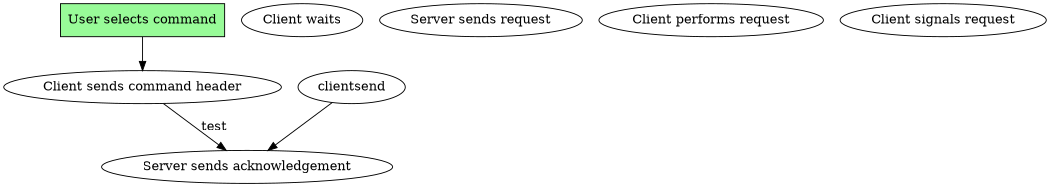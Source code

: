 digraph summary{
		size="7,10.5";
                usercommand [label="User selects command", shape=box, style=filled, fillcolor=palegreen]
                sendheader [label="Client sends command header"]
                svrrequest [label="Server sends acknowledgement"]
		clientwait [label="Client waits"] 
                svrloop [label="Server sends request"]
		clientaction [label="Client performs request"] 
		clientrespond [label="Client signals request"] 

                usercommand->sendheader
                sendheader->svrrequest [label="test"]
		clientsend->svrrequest
}		

digraph {
    graph [rankdir=LR] // left-right layout, not top-down
    a [shape=square, fontcolor=white, style=filled, fillcolor=blue]
    b [shape=triangle, fontcolor=white, style=filled,
       fillcolor=red, peripheries=3]
    c [style=invis]
    a -> b [style=bold, color=red, label="to b"]
    b -> a [style=dashed, color=blue, label="to a"]
    a -> c [style=dotted, label="?"]
}

digraph finite_state_machine {
	rankdir=LR;
	size="8,5"
	node [shape = doublecircle]; LR_0 LR_3 LR_4 LR_8;
	node [shape = circle];
	LR_0 -> LR_2 [ label = "SS(B)" ];
	LR_0 -> LR_1 [ label = "SS(S)" ];
	LR_1 -> LR_3 [ label = "S($end)" ];
	LR_2 -> LR_6 [ label = "SS(b)" ];
	LR_2 -> LR_5 [ label = "SS(a)" ];
	LR_2 -> LR_4 [ label = "S(A)" ];
	LR_5 -> LR_7 [ label = "S(b)" ];
	LR_5 -> LR_5 [ label = "S(a)" ];
	LR_6 -> LR_6 [ label = "S(b)" ];
	LR_6 -> LR_5 [ label = "S(a)" ];
	LR_7 -> LR_8 [ label = "S(b)" ];
	LR_7 -> LR_5 [ label = "S(a)" ];
	LR_8 -> LR_6 [ label = "S(b)" ];
	LR_8 -> LR_5 [ label = "S(a)" ];
}
